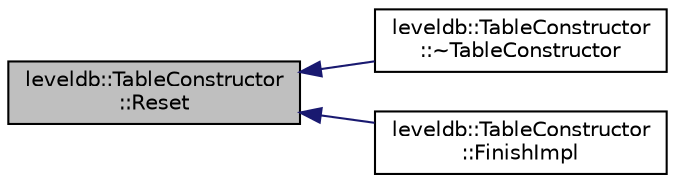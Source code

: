 digraph "leveldb::TableConstructor::Reset"
{
  edge [fontname="Helvetica",fontsize="10",labelfontname="Helvetica",labelfontsize="10"];
  node [fontname="Helvetica",fontsize="10",shape=record];
  rankdir="LR";
  Node1 [label="leveldb::TableConstructor\l::Reset",height=0.2,width=0.4,color="black", fillcolor="grey75", style="filled" fontcolor="black"];
  Node1 -> Node2 [dir="back",color="midnightblue",fontsize="10",style="solid"];
  Node2 [label="leveldb::TableConstructor\l::~TableConstructor",height=0.2,width=0.4,color="black", fillcolor="white", style="filled",URL="$classleveldb_1_1_table_constructor.html#a4be60433281b7d5e6aa37688be8d1631"];
  Node1 -> Node3 [dir="back",color="midnightblue",fontsize="10",style="solid"];
  Node3 [label="leveldb::TableConstructor\l::FinishImpl",height=0.2,width=0.4,color="black", fillcolor="white", style="filled",URL="$classleveldb_1_1_table_constructor.html#aa8ce3799a55859c2dee50d3e08f56ef2"];
}
